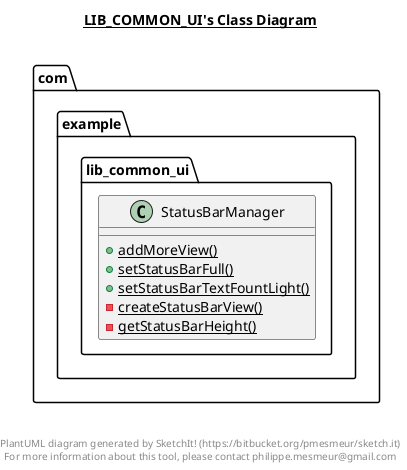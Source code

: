 @startuml

title __LIB_COMMON_UI's Class Diagram__\n

  namespace com.example.lib_common_ui {
    class com.example.lib_common_ui.StatusBarManager {
        {static} + addMoreView()
        {static} + setStatusBarFull()
        {static} + setStatusBarTextFountLight()
        {static} - createStatusBarView()
        {static} - getStatusBarHeight()
    }
  }
  



right footer


PlantUML diagram generated by SketchIt! (https://bitbucket.org/pmesmeur/sketch.it)
For more information about this tool, please contact philippe.mesmeur@gmail.com
endfooter

@enduml

